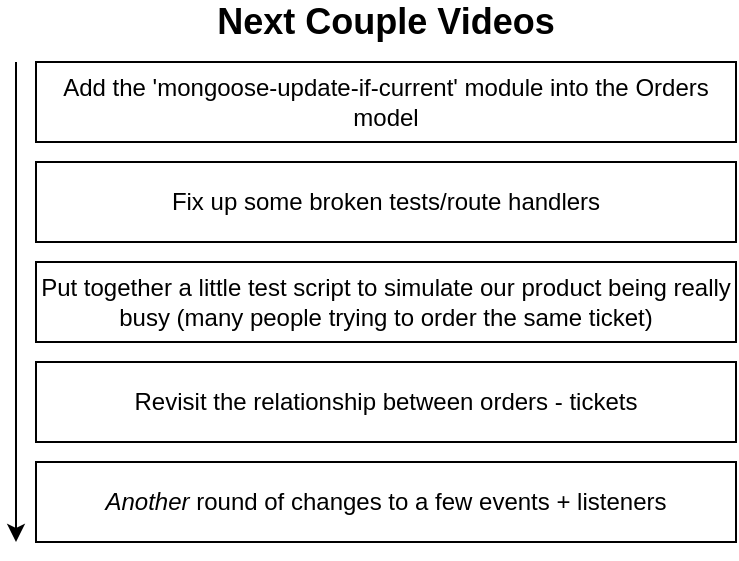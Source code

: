 <mxfile version="13.0.3" type="github">
  <diagram id="D9HyF8kl8oEwc6lbt_1n" name="01 - flow">
    <mxGraphModel dx="653" dy="321" grid="1" gridSize="10" guides="1" tooltips="1" connect="1" arrows="1" fold="1" page="1" pageScale="1" pageWidth="1920" pageHeight="1200" math="0" shadow="0">
      <root>
        <mxCell id="0" />
        <mxCell id="1" parent="0" />
        <mxCell id="s1J4qnB--0OpUWrlFj6R-1" value="Add the &#39;mongoose-update-if-current&#39; module into the Orders model" style="rounded=0;whiteSpace=wrap;html=1;" vertex="1" parent="1">
          <mxGeometry x="690" y="210" width="350" height="40" as="geometry" />
        </mxCell>
        <mxCell id="s1J4qnB--0OpUWrlFj6R-2" value="" style="endArrow=classic;html=1;" edge="1" parent="1">
          <mxGeometry width="50" height="50" relative="1" as="geometry">
            <mxPoint x="680" y="210" as="sourcePoint" />
            <mxPoint x="680" y="450" as="targetPoint" />
          </mxGeometry>
        </mxCell>
        <mxCell id="s1J4qnB--0OpUWrlFj6R-3" value="Fix up some broken tests/route handlers" style="rounded=0;whiteSpace=wrap;html=1;" vertex="1" parent="1">
          <mxGeometry x="690" y="260" width="350" height="40" as="geometry" />
        </mxCell>
        <mxCell id="s1J4qnB--0OpUWrlFj6R-6" value="Put together a little test script to simulate our product being really busy (many people trying to order the same ticket)" style="rounded=0;whiteSpace=wrap;html=1;" vertex="1" parent="1">
          <mxGeometry x="690" y="310" width="350" height="40" as="geometry" />
        </mxCell>
        <mxCell id="s1J4qnB--0OpUWrlFj6R-7" value="Revisit the relationship between orders - tickets" style="rounded=0;whiteSpace=wrap;html=1;" vertex="1" parent="1">
          <mxGeometry x="690" y="360" width="350" height="40" as="geometry" />
        </mxCell>
        <mxCell id="s1J4qnB--0OpUWrlFj6R-8" value="&lt;i&gt;Another&lt;/i&gt; round of changes to a few events + listeners" style="rounded=0;whiteSpace=wrap;html=1;" vertex="1" parent="1">
          <mxGeometry x="690" y="410" width="350" height="40" as="geometry" />
        </mxCell>
        <mxCell id="s1J4qnB--0OpUWrlFj6R-9" value="Next Couple Videos" style="text;html=1;strokeColor=none;fillColor=none;align=center;verticalAlign=middle;whiteSpace=wrap;rounded=0;fontStyle=1;fontSize=18;" vertex="1" parent="1">
          <mxGeometry x="771.25" y="180" width="187.5" height="20" as="geometry" />
        </mxCell>
      </root>
    </mxGraphModel>
  </diagram>
</mxfile>
